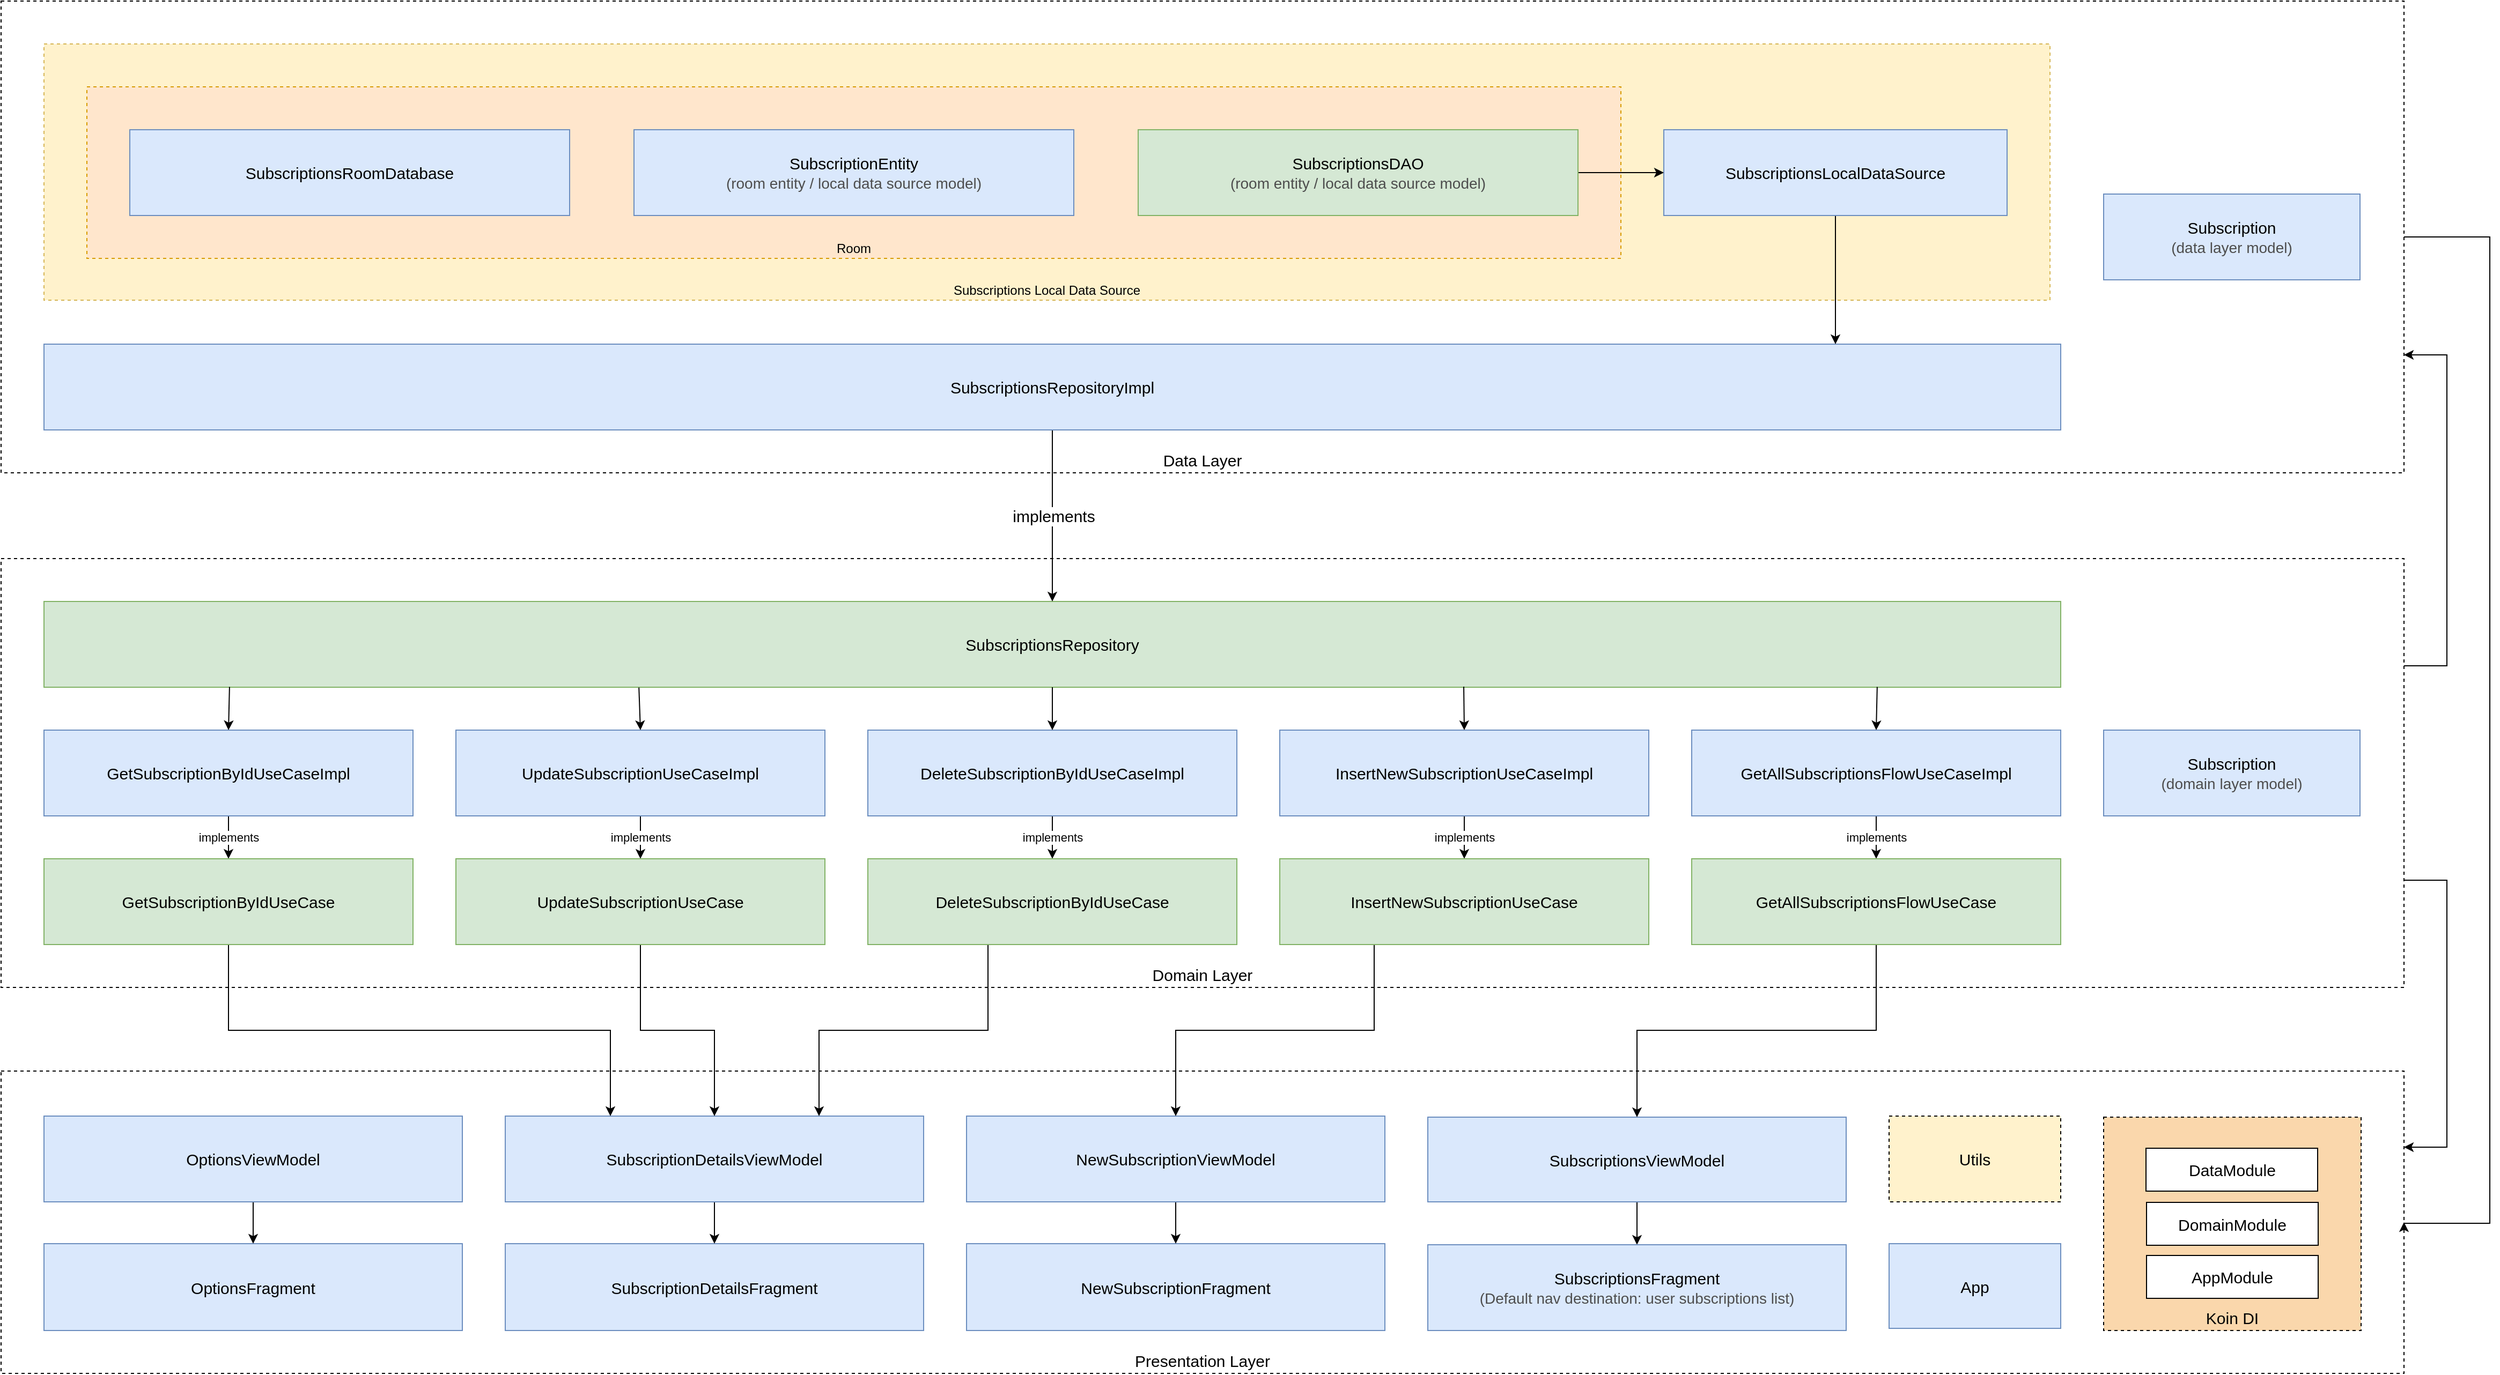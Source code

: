 <mxfile version="20.3.0" type="device"><diagram id="DjbOLP9FBli-HImQmUfo" name="Page-1"><mxGraphModel dx="4444" dy="672" grid="1" gridSize="10" guides="1" tooltips="1" connect="1" arrows="1" fold="1" page="1" pageScale="1" pageWidth="583" pageHeight="827" math="0" shadow="0"><root><mxCell id="0"/><mxCell id="1" parent="0"/><mxCell id="-9umfXpzjy3rjKLvMe7--4" value="Data Layer" style="rounded=0;whiteSpace=wrap;html=1;verticalAlign=bottom;fontSize=15;dashed=1;fillColor=#FFFFFF;" parent="1" vertex="1"><mxGeometry x="-3270" y="170" width="2240" height="440" as="geometry"/></mxCell><mxCell id="uBtHvUu1lRKY8Ly_woTP-54" value="Subscriptions Local Data Source" style="rounded=0;whiteSpace=wrap;html=1;dashed=1;verticalAlign=bottom;fillColor=#fff2cc;strokeColor=#d6b656;" parent="1" vertex="1"><mxGeometry x="-3230" y="210" width="1870" height="239" as="geometry"/></mxCell><mxCell id="-9umfXpzjy3rjKLvMe7--1" value="Presentation Layer" style="rounded=0;whiteSpace=wrap;html=1;verticalAlign=bottom;fontSize=15;dashed=1;" parent="1" vertex="1"><mxGeometry x="-3270" y="1168" width="2240" height="282" as="geometry"/></mxCell><mxCell id="-9umfXpzjy3rjKLvMe7--3" style="edgeStyle=orthogonalEdgeStyle;rounded=0;orthogonalLoop=1;jettySize=auto;html=1;exitX=1;exitY=0.5;exitDx=0;exitDy=0;entryX=1;entryY=0.5;entryDx=0;entryDy=0;fontSize=15;" parent="1" source="-9umfXpzjy3rjKLvMe7--4" target="-9umfXpzjy3rjKLvMe7--1" edge="1"><mxGeometry relative="1" as="geometry"><Array as="points"><mxPoint x="-950" y="390"/><mxPoint x="-950" y="1310"/><mxPoint x="-1030" y="1310"/></Array></mxGeometry></mxCell><mxCell id="-9umfXpzjy3rjKLvMe7--5" style="edgeStyle=orthogonalEdgeStyle;rounded=0;orthogonalLoop=1;jettySize=auto;html=1;fontSize=15;entryX=1;entryY=0.25;entryDx=0;entryDy=0;exitX=1;exitY=0.75;exitDx=0;exitDy=0;" parent="1" source="-9umfXpzjy3rjKLvMe7--7" target="-9umfXpzjy3rjKLvMe7--1" edge="1"><mxGeometry relative="1" as="geometry"><mxPoint x="-1020" y="1050" as="sourcePoint"/><Array as="points"><mxPoint x="-990" y="990"/><mxPoint x="-990" y="1239"/><mxPoint x="-1030" y="1239"/></Array><mxPoint x="-1000" y="1250" as="targetPoint"/></mxGeometry></mxCell><mxCell id="-9umfXpzjy3rjKLvMe7--6" style="edgeStyle=orthogonalEdgeStyle;rounded=0;orthogonalLoop=1;jettySize=auto;html=1;entryX=1;entryY=0.75;entryDx=0;entryDy=0;fontSize=15;exitX=1;exitY=0.25;exitDx=0;exitDy=0;" parent="1" source="-9umfXpzjy3rjKLvMe7--7" target="-9umfXpzjy3rjKLvMe7--4" edge="1"><mxGeometry relative="1" as="geometry"><Array as="points"><mxPoint x="-990" y="790"/><mxPoint x="-990" y="500"/></Array><mxPoint x="-1010" y="830" as="sourcePoint"/></mxGeometry></mxCell><mxCell id="-9umfXpzjy3rjKLvMe7--7" value="Domain Layer" style="rounded=0;whiteSpace=wrap;html=1;verticalAlign=bottom;fontSize=15;dashed=1;" parent="1" vertex="1"><mxGeometry x="-3270" y="690" width="2240" height="400" as="geometry"/></mxCell><mxCell id="-9umfXpzjy3rjKLvMe7--8" style="edgeStyle=orthogonalEdgeStyle;rounded=0;orthogonalLoop=1;jettySize=auto;html=1;exitX=0.5;exitY=1;exitDx=0;exitDy=0;" parent="1" source="-9umfXpzjy3rjKLvMe7--9" target="-9umfXpzjy3rjKLvMe7--27" edge="1"><mxGeometry relative="1" as="geometry"/></mxCell><mxCell id="-9umfXpzjy3rjKLvMe7--9" value="SubscriptionsViewModel" style="rounded=0;whiteSpace=wrap;html=1;fontSize=15;fillColor=#dae8fc;strokeColor=#6c8ebf;" parent="1" vertex="1"><mxGeometry x="-1940" y="1211" width="390" height="79" as="geometry"/></mxCell><mxCell id="-9umfXpzjy3rjKLvMe7--10" value="Subscription&lt;br style=&quot;font-size: 15px;&quot;&gt;&lt;font style=&quot;font-size: 14px;&quot; color=&quot;#4d4d4d&quot;&gt;(domain layer model)&lt;/font&gt;" style="rounded=0;whiteSpace=wrap;html=1;fontSize=15;fillColor=#dae8fc;strokeColor=#6c8ebf;glass=0;" parent="1" vertex="1"><mxGeometry x="-1310" y="850" width="239" height="80" as="geometry"/></mxCell><mxCell id="uBtHvUu1lRKY8Ly_woTP-40" value="&lt;meta charset=&quot;utf-8&quot;&gt;&lt;span style=&quot;color: rgb(0, 0, 0); font-family: Helvetica; font-size: 11px; font-style: normal; font-variant-ligatures: normal; font-variant-caps: normal; font-weight: 400; letter-spacing: normal; orphans: 2; text-align: center; text-indent: 0px; text-transform: none; widows: 2; word-spacing: 0px; -webkit-text-stroke-width: 0px; background-color: rgb(255, 255, 255); text-decoration-thickness: initial; text-decoration-style: initial; text-decoration-color: initial; float: none; display: inline !important;&quot;&gt;implements&lt;/span&gt;" style="edgeStyle=orthogonalEdgeStyle;rounded=0;orthogonalLoop=1;jettySize=auto;html=1;entryX=0.5;entryY=0;entryDx=0;entryDy=0;" parent="1" source="-9umfXpzjy3rjKLvMe7--12" target="uBtHvUu1lRKY8Ly_woTP-35" edge="1"><mxGeometry relative="1" as="geometry"/></mxCell><mxCell id="-9umfXpzjy3rjKLvMe7--12" value="InsertNewSubscriptionUseCaseImpl" style="rounded=0;whiteSpace=wrap;html=1;fontSize=15;fillColor=#dae8fc;strokeColor=#6c8ebf;" parent="1" vertex="1"><mxGeometry x="-2078" y="850" width="344" height="80" as="geometry"/></mxCell><mxCell id="uBtHvUu1lRKY8Ly_woTP-41" value="&lt;meta charset=&quot;utf-8&quot;&gt;&lt;span style=&quot;color: rgb(0, 0, 0); font-family: Helvetica; font-size: 11px; font-style: normal; font-variant-ligatures: normal; font-variant-caps: normal; font-weight: 400; letter-spacing: normal; orphans: 2; text-align: center; text-indent: 0px; text-transform: none; widows: 2; word-spacing: 0px; -webkit-text-stroke-width: 0px; background-color: rgb(255, 255, 255); text-decoration-thickness: initial; text-decoration-style: initial; text-decoration-color: initial; float: none; display: inline !important;&quot;&gt;implements&lt;/span&gt;" style="edgeStyle=orthogonalEdgeStyle;rounded=0;orthogonalLoop=1;jettySize=auto;html=1;entryX=0.5;entryY=0;entryDx=0;entryDy=0;" parent="1" source="-9umfXpzjy3rjKLvMe7--14" target="uBtHvUu1lRKY8Ly_woTP-36" edge="1"><mxGeometry relative="1" as="geometry"/></mxCell><mxCell id="-9umfXpzjy3rjKLvMe7--14" value="DeleteSubscriptionByIdUseCaseImpl" style="rounded=0;whiteSpace=wrap;html=1;fontSize=15;fillColor=#dae8fc;strokeColor=#6c8ebf;" parent="1" vertex="1"><mxGeometry x="-2462" y="850" width="344" height="80" as="geometry"/></mxCell><mxCell id="-9umfXpzjy3rjKLvMe7--17" value="SubscriptionsRepository" style="rounded=0;whiteSpace=wrap;html=1;fillColor=#d5e8d4;strokeColor=#82b366;fontSize=15;glass=0;" parent="1" vertex="1"><mxGeometry x="-3230" y="730" width="1880" height="80" as="geometry"/></mxCell><mxCell id="Qttz3wPqmrpunapVI-bV-1" style="edgeStyle=orthogonalEdgeStyle;rounded=0;orthogonalLoop=1;jettySize=auto;html=1;entryX=0.5;entryY=0;entryDx=0;entryDy=0;" parent="1" source="-9umfXpzjy3rjKLvMe7--19" target="-9umfXpzjy3rjKLvMe7--17" edge="1"><mxGeometry relative="1" as="geometry"/></mxCell><mxCell id="Qttz3wPqmrpunapVI-bV-8" value="implements" style="edgeLabel;html=1;align=center;verticalAlign=middle;resizable=0;points=[];fontSize=15;" parent="Qttz3wPqmrpunapVI-bV-1" vertex="1" connectable="0"><mxGeometry x="-0.064" y="2" relative="1" as="geometry"><mxPoint x="-1" y="5" as="offset"/></mxGeometry></mxCell><mxCell id="-9umfXpzjy3rjKLvMe7--19" value="&lt;font style=&quot;font-size: 15px;&quot;&gt;SubscriptionsRepositoryImpl&lt;/font&gt;" style="rounded=0;whiteSpace=wrap;html=1;fillColor=#dae8fc;strokeColor=#6c8ebf;" parent="1" vertex="1"><mxGeometry x="-3230" y="490" width="1880" height="80" as="geometry"/></mxCell><mxCell id="uBtHvUu1lRKY8Ly_woTP-59" style="rounded=0;orthogonalLoop=1;jettySize=auto;html=1;" parent="1" source="-9umfXpzjy3rjKLvMe7--25" edge="1"><mxGeometry relative="1" as="geometry"><mxPoint x="-1560" y="490" as="targetPoint"/></mxGeometry></mxCell><mxCell id="-9umfXpzjy3rjKLvMe7--25" value="&lt;font style=&quot;font-size: 15px;&quot;&gt;SubscriptionsLocalDataSource&lt;br&gt;&lt;/font&gt;" style="rounded=0;whiteSpace=wrap;html=1;fillColor=#dae8fc;strokeColor=#6c8ebf;" parent="1" vertex="1"><mxGeometry x="-1720" y="290" width="320" height="80" as="geometry"/></mxCell><mxCell id="-9umfXpzjy3rjKLvMe7--27" value="SubscriptionsFragment&lt;br&gt;&lt;font style=&quot;font-size: 14px;&quot; color=&quot;#4d4d4d&quot;&gt;(Default nav destination: user subscriptions list)&lt;/font&gt;" style="rounded=0;whiteSpace=wrap;html=1;fontSize=15;fillColor=#dae8fc;strokeColor=#6c8ebf;" parent="1" vertex="1"><mxGeometry x="-1940" y="1330" width="390" height="80" as="geometry"/></mxCell><mxCell id="-9umfXpzjy3rjKLvMe7--28" value="&lt;font style=&quot;font-size: 15px;&quot;&gt;Koin DI&lt;/font&gt;" style="rounded=0;whiteSpace=wrap;html=1;align=center;verticalAlign=bottom;fillColor=#fad7ac;strokeColor=#000000;dashed=1;" parent="1" vertex="1"><mxGeometry x="-1310" y="1211" width="240" height="199" as="geometry"/></mxCell><mxCell id="-9umfXpzjy3rjKLvMe7--29" value="&lt;font style=&quot;font-size: 15px;&quot;&gt;AppModule&lt;/font&gt;" style="rounded=0;whiteSpace=wrap;html=1;" parent="1" vertex="1"><mxGeometry x="-1270" y="1340" width="160" height="40" as="geometry"/></mxCell><mxCell id="-9umfXpzjy3rjKLvMe7--30" value="&lt;font style=&quot;font-size: 15px;&quot;&gt;DomainModule&lt;/font&gt;" style="rounded=0;whiteSpace=wrap;html=1;" parent="1" vertex="1"><mxGeometry x="-1270" y="1290.5" width="160" height="40" as="geometry"/></mxCell><mxCell id="-9umfXpzjy3rjKLvMe7--31" value="&lt;font style=&quot;font-size: 15px;&quot;&gt;DataModule&lt;/font&gt;" style="rounded=0;whiteSpace=wrap;html=1;" parent="1" vertex="1"><mxGeometry x="-1270.5" y="1240" width="160" height="40" as="geometry"/></mxCell><mxCell id="uBtHvUu1lRKY8Ly_woTP-39" value="&lt;meta charset=&quot;utf-8&quot;&gt;&lt;span style=&quot;color: rgb(0, 0, 0); font-family: Helvetica; font-size: 11px; font-style: normal; font-variant-ligatures: normal; font-variant-caps: normal; font-weight: 400; letter-spacing: normal; orphans: 2; text-align: center; text-indent: 0px; text-transform: none; widows: 2; word-spacing: 0px; -webkit-text-stroke-width: 0px; background-color: rgb(255, 255, 255); text-decoration-thickness: initial; text-decoration-style: initial; text-decoration-color: initial; float: none; display: inline !important;&quot;&gt;implements&lt;/span&gt;" style="edgeStyle=orthogonalEdgeStyle;rounded=0;orthogonalLoop=1;jettySize=auto;html=1;entryX=0.5;entryY=0;entryDx=0;entryDy=0;" parent="1" source="Qttz3wPqmrpunapVI-bV-2" target="uBtHvUu1lRKY8Ly_woTP-37" edge="1"><mxGeometry relative="1" as="geometry"/></mxCell><mxCell id="Qttz3wPqmrpunapVI-bV-2" value="GetAllSubscriptionsFlowUseCaseImpl" style="rounded=0;whiteSpace=wrap;html=1;fontSize=15;fillColor=#dae8fc;strokeColor=#6c8ebf;" parent="1" vertex="1"><mxGeometry x="-1694" y="850" width="344" height="80" as="geometry"/></mxCell><mxCell id="uBtHvUu1lRKY8Ly_woTP-2" value="NewSubscriptionFragment" style="rounded=0;whiteSpace=wrap;html=1;fontSize=15;fillColor=#dae8fc;strokeColor=#6c8ebf;" parent="1" vertex="1"><mxGeometry x="-2370" y="1329" width="390" height="81" as="geometry"/></mxCell><mxCell id="uBtHvUu1lRKY8Ly_woTP-4" style="edgeStyle=orthogonalEdgeStyle;rounded=0;orthogonalLoop=1;jettySize=auto;html=1;entryX=0.5;entryY=0;entryDx=0;entryDy=0;" parent="1" source="uBtHvUu1lRKY8Ly_woTP-3" target="uBtHvUu1lRKY8Ly_woTP-2" edge="1"><mxGeometry relative="1" as="geometry"/></mxCell><mxCell id="uBtHvUu1lRKY8Ly_woTP-3" value="NewSubscriptionViewModel" style="rounded=0;whiteSpace=wrap;html=1;fontSize=15;fillColor=#dae8fc;strokeColor=#6c8ebf;" parent="1" vertex="1"><mxGeometry x="-2370" y="1210" width="390" height="80" as="geometry"/></mxCell><mxCell id="uBtHvUu1lRKY8Ly_woTP-5" value="SubscriptionDetailsFragment" style="rounded=0;whiteSpace=wrap;html=1;fontSize=15;fillColor=#dae8fc;strokeColor=#6c8ebf;" parent="1" vertex="1"><mxGeometry x="-2800" y="1329" width="390" height="81" as="geometry"/></mxCell><mxCell id="uBtHvUu1lRKY8Ly_woTP-7" style="edgeStyle=orthogonalEdgeStyle;rounded=0;orthogonalLoop=1;jettySize=auto;html=1;entryX=0.5;entryY=0;entryDx=0;entryDy=0;" parent="1" source="uBtHvUu1lRKY8Ly_woTP-6" target="uBtHvUu1lRKY8Ly_woTP-5" edge="1"><mxGeometry relative="1" as="geometry"/></mxCell><mxCell id="uBtHvUu1lRKY8Ly_woTP-6" value="SubscriptionDetailsViewModel" style="rounded=0;whiteSpace=wrap;html=1;fontSize=15;fillColor=#dae8fc;strokeColor=#6c8ebf;" parent="1" vertex="1"><mxGeometry x="-2800" y="1210" width="390" height="80" as="geometry"/></mxCell><mxCell id="uBtHvUu1lRKY8Ly_woTP-8" value="OptionsFragment" style="rounded=0;whiteSpace=wrap;html=1;fontSize=15;fillColor=#dae8fc;strokeColor=#6c8ebf;" parent="1" vertex="1"><mxGeometry x="-3230" y="1329" width="390" height="81" as="geometry"/></mxCell><mxCell id="uBtHvUu1lRKY8Ly_woTP-10" style="edgeStyle=orthogonalEdgeStyle;rounded=0;orthogonalLoop=1;jettySize=auto;html=1;entryX=0.5;entryY=0;entryDx=0;entryDy=0;" parent="1" source="uBtHvUu1lRKY8Ly_woTP-9" target="uBtHvUu1lRKY8Ly_woTP-8" edge="1"><mxGeometry relative="1" as="geometry"/></mxCell><mxCell id="uBtHvUu1lRKY8Ly_woTP-9" value="OptionsViewModel" style="rounded=0;whiteSpace=wrap;html=1;fontSize=15;fillColor=#dae8fc;strokeColor=#6c8ebf;" parent="1" vertex="1"><mxGeometry x="-3230" y="1210" width="390" height="80" as="geometry"/></mxCell><mxCell id="uBtHvUu1lRKY8Ly_woTP-11" value="Utils" style="rounded=0;whiteSpace=wrap;html=1;fontSize=15;fillColor=#fff2cc;strokeColor=#050402;dashed=1;" parent="1" vertex="1"><mxGeometry x="-1510" y="1210" width="160" height="80" as="geometry"/></mxCell><mxCell id="uBtHvUu1lRKY8Ly_woTP-42" value="&lt;meta charset=&quot;utf-8&quot;&gt;&lt;span style=&quot;color: rgb(0, 0, 0); font-family: Helvetica; font-size: 11px; font-style: normal; font-variant-ligatures: normal; font-variant-caps: normal; font-weight: 400; letter-spacing: normal; orphans: 2; text-align: center; text-indent: 0px; text-transform: none; widows: 2; word-spacing: 0px; -webkit-text-stroke-width: 0px; background-color: rgb(255, 255, 255); text-decoration-thickness: initial; text-decoration-style: initial; text-decoration-color: initial; float: none; display: inline !important;&quot;&gt;implements&lt;/span&gt;" style="edgeStyle=orthogonalEdgeStyle;rounded=0;orthogonalLoop=1;jettySize=auto;html=1;entryX=0.5;entryY=0;entryDx=0;entryDy=0;" parent="1" source="uBtHvUu1lRKY8Ly_woTP-15" target="uBtHvUu1lRKY8Ly_woTP-38" edge="1"><mxGeometry relative="1" as="geometry"/></mxCell><mxCell id="uBtHvUu1lRKY8Ly_woTP-15" value="UpdateSubscriptionUseCaseImpl" style="rounded=0;whiteSpace=wrap;html=1;fontSize=15;fillColor=#dae8fc;strokeColor=#6c8ebf;" parent="1" vertex="1"><mxGeometry x="-2846" y="850" width="344" height="80" as="geometry"/></mxCell><mxCell id="uBtHvUu1lRKY8Ly_woTP-43" value="implements" style="edgeStyle=orthogonalEdgeStyle;rounded=0;orthogonalLoop=1;jettySize=auto;html=1;entryX=0.5;entryY=0;entryDx=0;entryDy=0;" parent="1" source="uBtHvUu1lRKY8Ly_woTP-16" target="uBtHvUu1lRKY8Ly_woTP-34" edge="1"><mxGeometry relative="1" as="geometry"/></mxCell><mxCell id="uBtHvUu1lRKY8Ly_woTP-16" value="GetSubscriptionByIdUseCaseImpl" style="rounded=0;whiteSpace=wrap;html=1;fontSize=15;fillColor=#dae8fc;strokeColor=#6c8ebf;" parent="1" vertex="1"><mxGeometry x="-3230" y="850" width="344" height="80" as="geometry"/></mxCell><mxCell id="uBtHvUu1lRKY8Ly_woTP-13" value="App" style="rounded=0;whiteSpace=wrap;html=1;fontSize=15;fillColor=#dae8fc;strokeColor=#6c8ebf;" parent="1" vertex="1"><mxGeometry x="-1510" y="1329" width="160" height="79" as="geometry"/></mxCell><mxCell id="uBtHvUu1lRKY8Ly_woTP-22" value="" style="endArrow=classic;html=1;rounded=0;entryX=0.5;entryY=0;entryDx=0;entryDy=0;exitX=0.092;exitY=0.996;exitDx=0;exitDy=0;exitPerimeter=0;" parent="1" source="-9umfXpzjy3rjKLvMe7--17" target="uBtHvUu1lRKY8Ly_woTP-16" edge="1"><mxGeometry width="50" height="50" relative="1" as="geometry"><mxPoint x="-3310" y="920" as="sourcePoint"/><mxPoint x="-2910" y="1000" as="targetPoint"/></mxGeometry></mxCell><mxCell id="uBtHvUu1lRKY8Ly_woTP-23" value="" style="endArrow=classic;html=1;rounded=0;entryX=0.5;entryY=0;entryDx=0;entryDy=0;exitX=0.295;exitY=1.004;exitDx=0;exitDy=0;exitPerimeter=0;" parent="1" source="-9umfXpzjy3rjKLvMe7--17" target="uBtHvUu1lRKY8Ly_woTP-15" edge="1"><mxGeometry width="50" height="50" relative="1" as="geometry"><mxPoint x="-2720" y="1020" as="sourcePoint"/><mxPoint x="-2670" y="970" as="targetPoint"/></mxGeometry></mxCell><mxCell id="uBtHvUu1lRKY8Ly_woTP-24" value="" style="endArrow=classic;html=1;rounded=0;entryX=0.5;entryY=0;entryDx=0;entryDy=0;exitX=0.5;exitY=1;exitDx=0;exitDy=0;" parent="1" source="-9umfXpzjy3rjKLvMe7--17" target="-9umfXpzjy3rjKLvMe7--14" edge="1"><mxGeometry width="50" height="50" relative="1" as="geometry"><mxPoint x="-2270" y="990" as="sourcePoint"/><mxPoint x="-2220" y="940" as="targetPoint"/></mxGeometry></mxCell><mxCell id="uBtHvUu1lRKY8Ly_woTP-25" value="" style="endArrow=classic;html=1;rounded=0;entryX=0.5;entryY=0;entryDx=0;entryDy=0;exitX=0.704;exitY=0.993;exitDx=0;exitDy=0;exitPerimeter=0;" parent="1" source="-9umfXpzjy3rjKLvMe7--17" target="-9umfXpzjy3rjKLvMe7--12" edge="1"><mxGeometry width="50" height="50" relative="1" as="geometry"><mxPoint x="-1860" y="970" as="sourcePoint"/><mxPoint x="-1810" y="920" as="targetPoint"/></mxGeometry></mxCell><mxCell id="uBtHvUu1lRKY8Ly_woTP-26" value="" style="endArrow=classic;html=1;rounded=0;entryX=0.5;entryY=0;entryDx=0;entryDy=0;exitX=0.909;exitY=0.996;exitDx=0;exitDy=0;exitPerimeter=0;" parent="1" source="-9umfXpzjy3rjKLvMe7--17" target="Qttz3wPqmrpunapVI-bV-2" edge="1"><mxGeometry width="50" height="50" relative="1" as="geometry"><mxPoint x="-1850" y="1070" as="sourcePoint"/><mxPoint x="-1800" y="1020" as="targetPoint"/></mxGeometry></mxCell><mxCell id="uBtHvUu1lRKY8Ly_woTP-44" style="edgeStyle=orthogonalEdgeStyle;rounded=0;orthogonalLoop=1;jettySize=auto;html=1;entryX=0.25;entryY=0;entryDx=0;entryDy=0;" parent="1" source="uBtHvUu1lRKY8Ly_woTP-34" target="uBtHvUu1lRKY8Ly_woTP-6" edge="1"><mxGeometry relative="1" as="geometry"><Array as="points"><mxPoint x="-3058" y="1130"/><mxPoint x="-2702" y="1130"/><mxPoint x="-2702" y="1210"/></Array></mxGeometry></mxCell><mxCell id="uBtHvUu1lRKY8Ly_woTP-34" value="GetSubscriptionByIdUseCase" style="rounded=0;whiteSpace=wrap;html=1;fontSize=15;fillColor=#d5e8d4;strokeColor=#82b366;" parent="1" vertex="1"><mxGeometry x="-3230" y="970" width="344" height="80" as="geometry"/></mxCell><mxCell id="uBtHvUu1lRKY8Ly_woTP-47" style="edgeStyle=orthogonalEdgeStyle;rounded=0;orthogonalLoop=1;jettySize=auto;html=1;entryX=0.5;entryY=0;entryDx=0;entryDy=0;" parent="1" source="uBtHvUu1lRKY8Ly_woTP-35" target="uBtHvUu1lRKY8Ly_woTP-3" edge="1"><mxGeometry relative="1" as="geometry"><Array as="points"><mxPoint x="-1990" y="1130"/><mxPoint x="-2175" y="1130"/></Array></mxGeometry></mxCell><mxCell id="uBtHvUu1lRKY8Ly_woTP-35" value="InsertNewSubscriptionUseCase" style="rounded=0;whiteSpace=wrap;html=1;fontSize=15;fillColor=#d5e8d4;strokeColor=#82b366;" parent="1" vertex="1"><mxGeometry x="-2078" y="970" width="344" height="80" as="geometry"/></mxCell><mxCell id="uBtHvUu1lRKY8Ly_woTP-46" style="edgeStyle=orthogonalEdgeStyle;rounded=0;orthogonalLoop=1;jettySize=auto;html=1;entryX=0.75;entryY=0;entryDx=0;entryDy=0;" parent="1" source="uBtHvUu1lRKY8Ly_woTP-36" target="uBtHvUu1lRKY8Ly_woTP-6" edge="1"><mxGeometry relative="1" as="geometry"><Array as="points"><mxPoint x="-2350" y="1130"/><mxPoint x="-2507" y="1130"/></Array></mxGeometry></mxCell><mxCell id="uBtHvUu1lRKY8Ly_woTP-36" value="DeleteSubscriptionByIdUseCase" style="rounded=0;whiteSpace=wrap;html=1;fontSize=15;fillColor=#d5e8d4;strokeColor=#82b366;" parent="1" vertex="1"><mxGeometry x="-2462" y="970" width="344" height="80" as="geometry"/></mxCell><mxCell id="uBtHvUu1lRKY8Ly_woTP-48" style="edgeStyle=orthogonalEdgeStyle;rounded=0;orthogonalLoop=1;jettySize=auto;html=1;entryX=0.5;entryY=0;entryDx=0;entryDy=0;" parent="1" source="uBtHvUu1lRKY8Ly_woTP-37" target="-9umfXpzjy3rjKLvMe7--9" edge="1"><mxGeometry relative="1" as="geometry"><mxPoint x="-1750" y="1140" as="targetPoint"/><Array as="points"><mxPoint x="-1522" y="1130"/><mxPoint x="-1745" y="1130"/></Array></mxGeometry></mxCell><mxCell id="uBtHvUu1lRKY8Ly_woTP-37" value="GetAllSubscriptionsFlowUseCase" style="rounded=0;whiteSpace=wrap;html=1;fontSize=15;fillColor=#d5e8d4;strokeColor=#82b366;" parent="1" vertex="1"><mxGeometry x="-1694" y="970" width="344" height="80" as="geometry"/></mxCell><mxCell id="uBtHvUu1lRKY8Ly_woTP-53" style="edgeStyle=orthogonalEdgeStyle;rounded=0;orthogonalLoop=1;jettySize=auto;html=1;entryX=0.5;entryY=0;entryDx=0;entryDy=0;" parent="1" source="uBtHvUu1lRKY8Ly_woTP-38" target="uBtHvUu1lRKY8Ly_woTP-6" edge="1"><mxGeometry relative="1" as="geometry"/></mxCell><mxCell id="uBtHvUu1lRKY8Ly_woTP-38" value="UpdateSubscriptionUseCase" style="rounded=0;whiteSpace=wrap;html=1;fontSize=15;fillColor=#d5e8d4;strokeColor=#82b366;" parent="1" vertex="1"><mxGeometry x="-2846" y="970" width="344" height="80" as="geometry"/></mxCell><mxCell id="uBtHvUu1lRKY8Ly_woTP-55" value="Subscription&lt;br style=&quot;font-size: 15px;&quot;&gt;&lt;font style=&quot;font-size: 14px;&quot; color=&quot;#4d4d4d&quot;&gt;(data layer model)&lt;/font&gt;" style="rounded=0;whiteSpace=wrap;html=1;fontSize=15;fillColor=#dae8fc;strokeColor=#6c8ebf;glass=0;" parent="1" vertex="1"><mxGeometry x="-1310" y="350" width="239" height="80" as="geometry"/></mxCell><mxCell id="uBtHvUu1lRKY8Ly_woTP-56" value="Room" style="rounded=0;whiteSpace=wrap;html=1;dashed=1;strokeColor=#d79b00;fillColor=#ffe6cc;verticalAlign=bottom;" parent="1" vertex="1"><mxGeometry x="-3190" y="250" width="1430" height="160" as="geometry"/></mxCell><mxCell id="Qttz3wPqmrpunapVI-bV-16" value="SubscriptionEntity&lt;br style=&quot;font-size: 15px;&quot;&gt;&lt;font color=&quot;#4d4d4d&quot; style=&quot;font-size: 14px;&quot;&gt;(room entity / local data source model)&lt;br&gt;&lt;/font&gt;" style="rounded=0;whiteSpace=wrap;html=1;fontSize=15;fillColor=#dae8fc;strokeColor=#6c8ebf;glass=0;" parent="1" vertex="1"><mxGeometry x="-2680" y="290" width="410" height="80" as="geometry"/></mxCell><mxCell id="uBtHvUu1lRKY8Ly_woTP-60" style="edgeStyle=none;rounded=0;orthogonalLoop=1;jettySize=auto;html=1;entryX=0;entryY=0.5;entryDx=0;entryDy=0;" parent="1" source="uBtHvUu1lRKY8Ly_woTP-57" target="-9umfXpzjy3rjKLvMe7--25" edge="1"><mxGeometry relative="1" as="geometry"/></mxCell><mxCell id="uBtHvUu1lRKY8Ly_woTP-57" value="SubscriptionsDAO&lt;br style=&quot;font-size: 15px;&quot;&gt;&lt;font color=&quot;#4d4d4d&quot; style=&quot;font-size: 14px;&quot;&gt;(room entity / local data source model)&lt;br&gt;&lt;/font&gt;" style="rounded=0;whiteSpace=wrap;html=1;fontSize=15;fillColor=#d5e8d4;strokeColor=#82b366;glass=0;" parent="1" vertex="1"><mxGeometry x="-2210" y="290" width="410" height="80" as="geometry"/></mxCell><mxCell id="uBtHvUu1lRKY8Ly_woTP-58" value="SubscriptionsRoomDatabase&lt;font color=&quot;#4d4d4d&quot; style=&quot;font-size: 14px;&quot;&gt;&lt;br&gt;&lt;/font&gt;" style="rounded=0;whiteSpace=wrap;html=1;fontSize=15;fillColor=#dae8fc;strokeColor=#6c8ebf;glass=0;" parent="1" vertex="1"><mxGeometry x="-3150" y="290" width="410" height="80" as="geometry"/></mxCell></root></mxGraphModel></diagram></mxfile>
